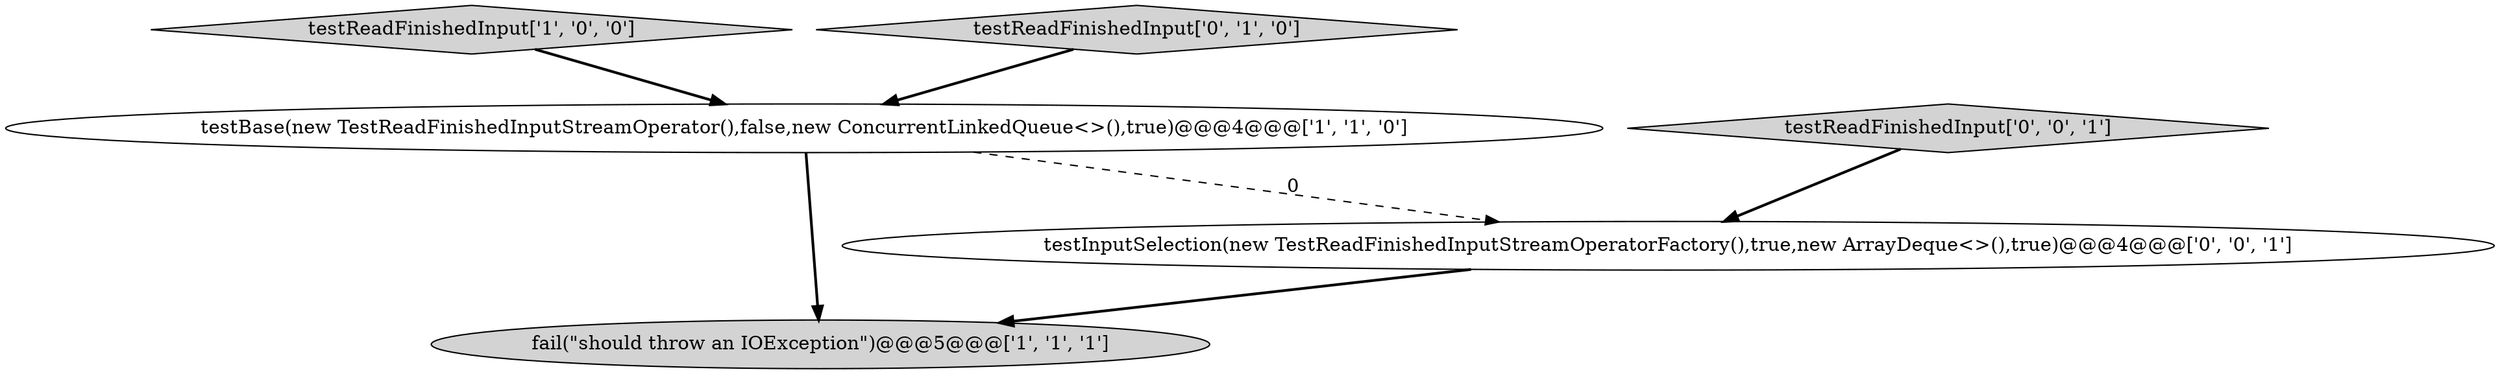 digraph {
2 [style = filled, label = "testReadFinishedInput['1', '0', '0']", fillcolor = lightgray, shape = diamond image = "AAA0AAABBB1BBB"];
1 [style = filled, label = "testBase(new TestReadFinishedInputStreamOperator(),false,new ConcurrentLinkedQueue<>(),true)@@@4@@@['1', '1', '0']", fillcolor = white, shape = ellipse image = "AAA0AAABBB1BBB"];
3 [style = filled, label = "testReadFinishedInput['0', '1', '0']", fillcolor = lightgray, shape = diamond image = "AAA0AAABBB2BBB"];
5 [style = filled, label = "testReadFinishedInput['0', '0', '1']", fillcolor = lightgray, shape = diamond image = "AAA0AAABBB3BBB"];
0 [style = filled, label = "fail(\"should throw an IOException\")@@@5@@@['1', '1', '1']", fillcolor = lightgray, shape = ellipse image = "AAA0AAABBB1BBB"];
4 [style = filled, label = "testInputSelection(new TestReadFinishedInputStreamOperatorFactory(),true,new ArrayDeque<>(),true)@@@4@@@['0', '0', '1']", fillcolor = white, shape = ellipse image = "AAA0AAABBB3BBB"];
5->4 [style = bold, label=""];
1->4 [style = dashed, label="0"];
2->1 [style = bold, label=""];
4->0 [style = bold, label=""];
3->1 [style = bold, label=""];
1->0 [style = bold, label=""];
}
